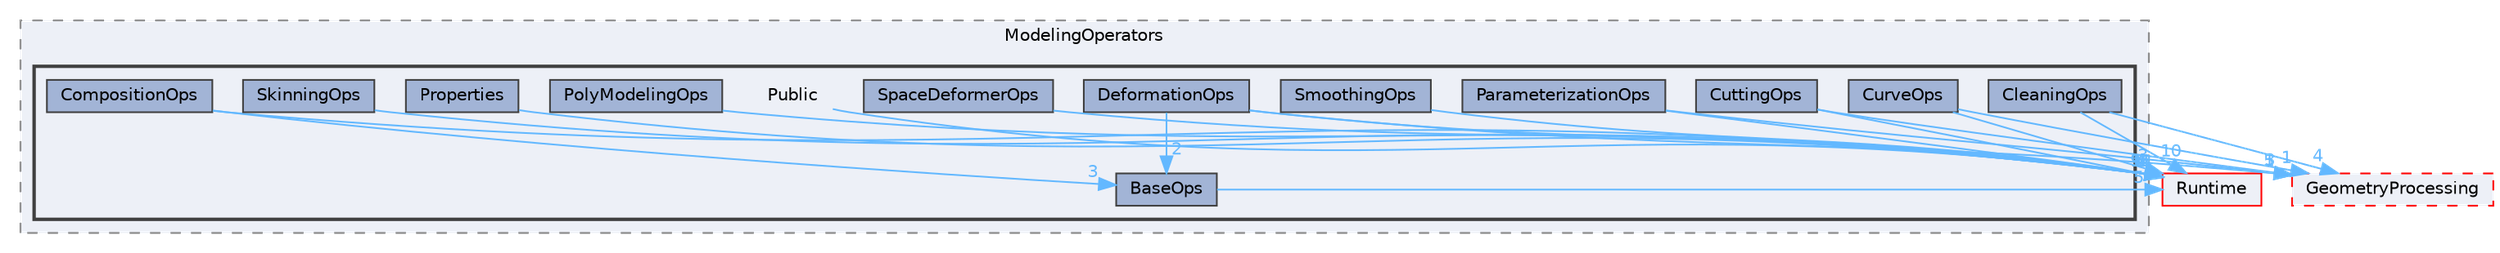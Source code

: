 digraph "Public"
{
 // INTERACTIVE_SVG=YES
 // LATEX_PDF_SIZE
  bgcolor="transparent";
  edge [fontname=Helvetica,fontsize=10,labelfontname=Helvetica,labelfontsize=10];
  node [fontname=Helvetica,fontsize=10,shape=box,height=0.2,width=0.4];
  compound=true
  subgraph clusterdir_2cdec1b0c066b98f0aaf74d726273e15 {
    graph [ bgcolor="#edf0f7", pencolor="grey50", label="ModelingOperators", fontname=Helvetica,fontsize=10 style="filled,dashed", URL="dir_2cdec1b0c066b98f0aaf74d726273e15.html",tooltip=""]
  subgraph clusterdir_d5e6c7bc39db799894c289b80b7597af {
    graph [ bgcolor="#edf0f7", pencolor="grey25", label="", fontname=Helvetica,fontsize=10 style="filled,bold", URL="dir_d5e6c7bc39db799894c289b80b7597af.html",tooltip=""]
    dir_d5e6c7bc39db799894c289b80b7597af [shape=plaintext, label="Public"];
  dir_c9c2bf6b09efc2366dfc9ecf80572c62 [label="BaseOps", fillcolor="#a2b4d6", color="grey25", style="filled", URL="dir_c9c2bf6b09efc2366dfc9ecf80572c62.html",tooltip=""];
  dir_f7d66afa64acce7ca6d599c83c2d3a8a [label="CleaningOps", fillcolor="#a2b4d6", color="grey25", style="filled", URL="dir_f7d66afa64acce7ca6d599c83c2d3a8a.html",tooltip=""];
  dir_194f6c6fa8e6a1be2e1891207a6e95c4 [label="CompositionOps", fillcolor="#a2b4d6", color="grey25", style="filled", URL="dir_194f6c6fa8e6a1be2e1891207a6e95c4.html",tooltip=""];
  dir_16e12bcdf222cb6af35218321f1f39d4 [label="CurveOps", fillcolor="#a2b4d6", color="grey25", style="filled", URL="dir_16e12bcdf222cb6af35218321f1f39d4.html",tooltip=""];
  dir_c2641ce88dc3ca48cbba700c61292846 [label="CuttingOps", fillcolor="#a2b4d6", color="grey25", style="filled", URL="dir_c2641ce88dc3ca48cbba700c61292846.html",tooltip=""];
  dir_9c75414c06b2843ef083016b9926bf43 [label="DeformationOps", fillcolor="#a2b4d6", color="grey25", style="filled", URL="dir_9c75414c06b2843ef083016b9926bf43.html",tooltip=""];
  dir_9a36fd7653aad555d3d1fe0208a3cd2f [label="ParameterizationOps", fillcolor="#a2b4d6", color="grey25", style="filled", URL="dir_9a36fd7653aad555d3d1fe0208a3cd2f.html",tooltip=""];
  dir_842d35cd774c62edfd65e101c02445ae [label="PolyModelingOps", fillcolor="#a2b4d6", color="grey25", style="filled", URL="dir_842d35cd774c62edfd65e101c02445ae.html",tooltip=""];
  dir_6ed5962e8581901391aff73b696dddb8 [label="Properties", fillcolor="#a2b4d6", color="grey25", style="filled", URL="dir_6ed5962e8581901391aff73b696dddb8.html",tooltip=""];
  dir_0fa5c7e9a85b85ed0be0917142e833d8 [label="SkinningOps", fillcolor="#a2b4d6", color="grey25", style="filled", URL="dir_0fa5c7e9a85b85ed0be0917142e833d8.html",tooltip=""];
  dir_61e358e958fd338a8b1facb6f300c456 [label="SmoothingOps", fillcolor="#a2b4d6", color="grey25", style="filled", URL="dir_61e358e958fd338a8b1facb6f300c456.html",tooltip=""];
  dir_46563d9ed7a15eccfa253e3e332dc838 [label="SpaceDeformerOps", fillcolor="#a2b4d6", color="grey25", style="filled", URL="dir_46563d9ed7a15eccfa253e3e332dc838.html",tooltip=""];
  }
  }
  dir_7536b172fbd480bfd146a1b1acd6856b [label="Runtime", fillcolor="#edf0f7", color="red", style="filled", URL="dir_7536b172fbd480bfd146a1b1acd6856b.html",tooltip=""];
  dir_9ef035b27eddfa6c40dcaa164d958d8e [label="GeometryProcessing", fillcolor="#edf0f7", color="red", style="filled,dashed", URL="dir_9ef035b27eddfa6c40dcaa164d958d8e.html",tooltip=""];
  dir_d5e6c7bc39db799894c289b80b7597af->dir_7536b172fbd480bfd146a1b1acd6856b [headlabel="91", labeldistance=1.5 headhref="dir_000877_000984.html" href="dir_000877_000984.html" color="steelblue1" fontcolor="steelblue1"];
  dir_c9c2bf6b09efc2366dfc9ecf80572c62->dir_7536b172fbd480bfd146a1b1acd6856b [headlabel="5", labeldistance=1.5 headhref="dir_000089_000984.html" href="dir_000089_000984.html" color="steelblue1" fontcolor="steelblue1"];
  dir_f7d66afa64acce7ca6d599c83c2d3a8a->dir_7536b172fbd480bfd146a1b1acd6856b [headlabel="10", labeldistance=1.5 headhref="dir_000198_000984.html" href="dir_000198_000984.html" color="steelblue1" fontcolor="steelblue1"];
  dir_f7d66afa64acce7ca6d599c83c2d3a8a->dir_9ef035b27eddfa6c40dcaa164d958d8e [headlabel="4", labeldistance=1.5 headhref="dir_000198_000442.html" href="dir_000198_000442.html" color="steelblue1" fontcolor="steelblue1"];
  dir_194f6c6fa8e6a1be2e1891207a6e95c4->dir_7536b172fbd480bfd146a1b1acd6856b [headlabel="18", labeldistance=1.5 headhref="dir_000234_000984.html" href="dir_000234_000984.html" color="steelblue1" fontcolor="steelblue1"];
  dir_194f6c6fa8e6a1be2e1891207a6e95c4->dir_c9c2bf6b09efc2366dfc9ecf80572c62 [headlabel="3", labeldistance=1.5 headhref="dir_000234_000089.html" href="dir_000234_000089.html" color="steelblue1" fontcolor="steelblue1"];
  dir_16e12bcdf222cb6af35218321f1f39d4->dir_7536b172fbd480bfd146a1b1acd6856b [headlabel="3", labeldistance=1.5 headhref="dir_000274_000984.html" href="dir_000274_000984.html" color="steelblue1" fontcolor="steelblue1"];
  dir_16e12bcdf222cb6af35218321f1f39d4->dir_9ef035b27eddfa6c40dcaa164d958d8e [headlabel="1", labeldistance=1.5 headhref="dir_000274_000442.html" href="dir_000274_000442.html" color="steelblue1" fontcolor="steelblue1"];
  dir_c2641ce88dc3ca48cbba700c61292846->dir_7536b172fbd480bfd146a1b1acd6856b [headlabel="4", labeldistance=1.5 headhref="dir_000282_000984.html" href="dir_000282_000984.html" color="steelblue1" fontcolor="steelblue1"];
  dir_c2641ce88dc3ca48cbba700c61292846->dir_9ef035b27eddfa6c40dcaa164d958d8e [headlabel="3", labeldistance=1.5 headhref="dir_000282_000442.html" href="dir_000282_000442.html" color="steelblue1" fontcolor="steelblue1"];
  dir_9c75414c06b2843ef083016b9926bf43->dir_7536b172fbd480bfd146a1b1acd6856b [headlabel="7", labeldistance=1.5 headhref="dir_000306_000984.html" href="dir_000306_000984.html" color="steelblue1" fontcolor="steelblue1"];
  dir_9c75414c06b2843ef083016b9926bf43->dir_9ef035b27eddfa6c40dcaa164d958d8e [headlabel="5", labeldistance=1.5 headhref="dir_000306_000442.html" href="dir_000306_000442.html" color="steelblue1" fontcolor="steelblue1"];
  dir_9c75414c06b2843ef083016b9926bf43->dir_c9c2bf6b09efc2366dfc9ecf80572c62 [headlabel="2", labeldistance=1.5 headhref="dir_000306_000089.html" href="dir_000306_000089.html" color="steelblue1" fontcolor="steelblue1"];
  dir_9a36fd7653aad555d3d1fe0208a3cd2f->dir_7536b172fbd480bfd146a1b1acd6856b [headlabel="12", labeldistance=1.5 headhref="dir_000722_000984.html" href="dir_000722_000984.html" color="steelblue1" fontcolor="steelblue1"];
  dir_9a36fd7653aad555d3d1fe0208a3cd2f->dir_9ef035b27eddfa6c40dcaa164d958d8e [headlabel="1", labeldistance=1.5 headhref="dir_000722_000442.html" href="dir_000722_000442.html" color="steelblue1" fontcolor="steelblue1"];
  dir_842d35cd774c62edfd65e101c02445ae->dir_7536b172fbd480bfd146a1b1acd6856b [headlabel="4", labeldistance=1.5 headhref="dir_000762_000984.html" href="dir_000762_000984.html" color="steelblue1" fontcolor="steelblue1"];
  dir_6ed5962e8581901391aff73b696dddb8->dir_7536b172fbd480bfd146a1b1acd6856b [headlabel="4", labeldistance=1.5 headhref="dir_000780_000984.html" href="dir_000780_000984.html" color="steelblue1" fontcolor="steelblue1"];
  dir_0fa5c7e9a85b85ed0be0917142e833d8->dir_7536b172fbd480bfd146a1b1acd6856b [headlabel="2", labeldistance=1.5 headhref="dir_001040_000984.html" href="dir_001040_000984.html" color="steelblue1" fontcolor="steelblue1"];
  dir_61e358e958fd338a8b1facb6f300c456->dir_7536b172fbd480bfd146a1b1acd6856b [headlabel="7", labeldistance=1.5 headhref="dir_001050_000984.html" href="dir_001050_000984.html" color="steelblue1" fontcolor="steelblue1"];
  dir_46563d9ed7a15eccfa253e3e332dc838->dir_7536b172fbd480bfd146a1b1acd6856b [headlabel="5", labeldistance=1.5 headhref="dir_001126_000984.html" href="dir_001126_000984.html" color="steelblue1" fontcolor="steelblue1"];
}
